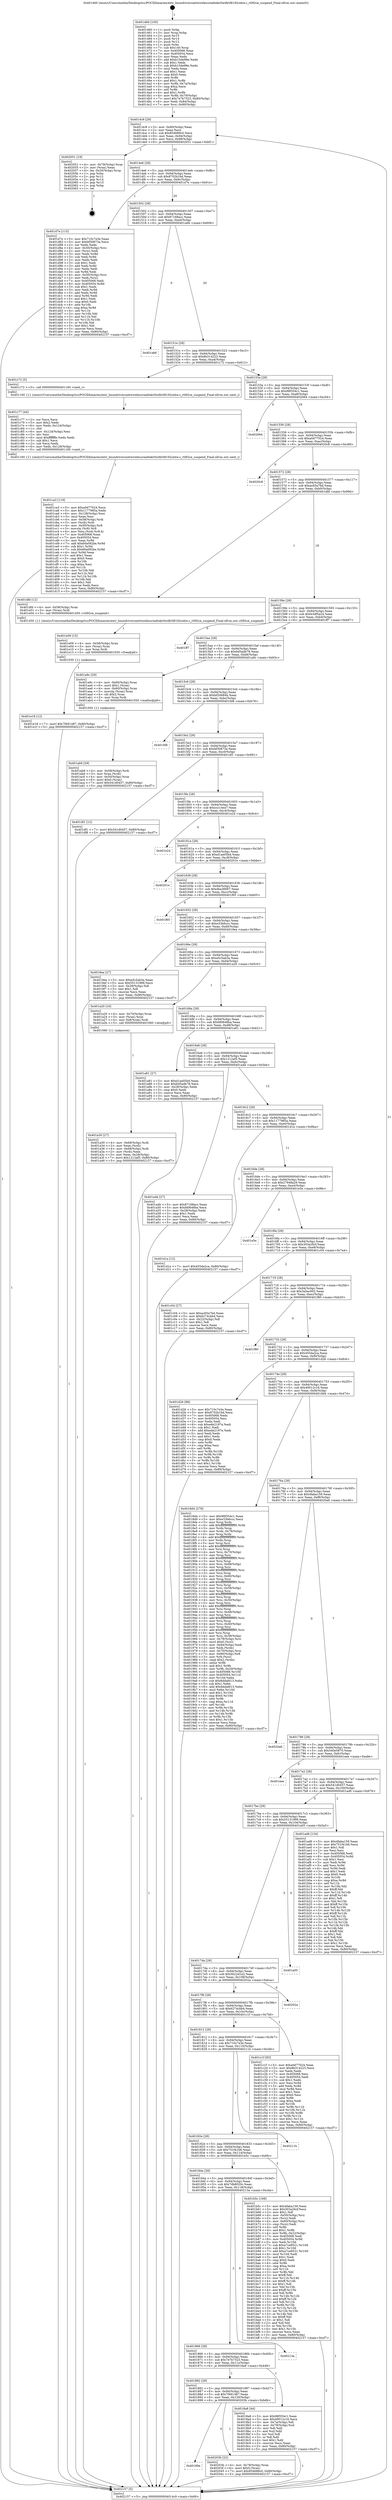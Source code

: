 digraph "0x401460" {
  label = "0x401460 (/mnt/c/Users/mathe/Desktop/tcc/POCII/binaries/extr_linuxdriversnetwirelessrealtekrtlwifirtl8192cehw.c_rtl92ce_suspend_Final-ollvm.out::main(0))"
  labelloc = "t"
  node[shape=record]

  Entry [label="",width=0.3,height=0.3,shape=circle,fillcolor=black,style=filled]
  "0x4014c9" [label="{
     0x4014c9 [29]\l
     | [instrs]\l
     &nbsp;&nbsp;0x4014c9 \<+3\>: mov -0x80(%rbp),%eax\l
     &nbsp;&nbsp;0x4014cc \<+2\>: mov %eax,%ecx\l
     &nbsp;&nbsp;0x4014ce \<+6\>: sub $0x854688c0,%ecx\l
     &nbsp;&nbsp;0x4014d4 \<+6\>: mov %eax,-0x94(%rbp)\l
     &nbsp;&nbsp;0x4014da \<+6\>: mov %ecx,-0x98(%rbp)\l
     &nbsp;&nbsp;0x4014e0 \<+6\>: je 0000000000402051 \<main+0xbf1\>\l
  }"]
  "0x402051" [label="{
     0x402051 [19]\l
     | [instrs]\l
     &nbsp;&nbsp;0x402051 \<+4\>: mov -0x78(%rbp),%rax\l
     &nbsp;&nbsp;0x402055 \<+2\>: mov (%rax),%eax\l
     &nbsp;&nbsp;0x402057 \<+4\>: lea -0x20(%rbp),%rsp\l
     &nbsp;&nbsp;0x40205b \<+1\>: pop %rbx\l
     &nbsp;&nbsp;0x40205c \<+2\>: pop %r12\l
     &nbsp;&nbsp;0x40205e \<+2\>: pop %r14\l
     &nbsp;&nbsp;0x402060 \<+2\>: pop %r15\l
     &nbsp;&nbsp;0x402062 \<+1\>: pop %rbp\l
     &nbsp;&nbsp;0x402063 \<+1\>: ret\l
  }"]
  "0x4014e6" [label="{
     0x4014e6 [28]\l
     | [instrs]\l
     &nbsp;&nbsp;0x4014e6 \<+5\>: jmp 00000000004014eb \<main+0x8b\>\l
     &nbsp;&nbsp;0x4014eb \<+6\>: mov -0x94(%rbp),%eax\l
     &nbsp;&nbsp;0x4014f1 \<+5\>: sub $0x8702b1bd,%eax\l
     &nbsp;&nbsp;0x4014f6 \<+6\>: mov %eax,-0x9c(%rbp)\l
     &nbsp;&nbsp;0x4014fc \<+6\>: je 0000000000401d7e \<main+0x91e\>\l
  }"]
  Exit [label="",width=0.3,height=0.3,shape=circle,fillcolor=black,style=filled,peripheries=2]
  "0x401d7e" [label="{
     0x401d7e [115]\l
     | [instrs]\l
     &nbsp;&nbsp;0x401d7e \<+5\>: mov $0x710c7e3e,%eax\l
     &nbsp;&nbsp;0x401d83 \<+5\>: mov $0xbf30873a,%ecx\l
     &nbsp;&nbsp;0x401d88 \<+2\>: xor %edx,%edx\l
     &nbsp;&nbsp;0x401d8a \<+4\>: mov -0x50(%rbp),%rsi\l
     &nbsp;&nbsp;0x401d8e \<+2\>: mov (%rsi),%edi\l
     &nbsp;&nbsp;0x401d90 \<+3\>: mov %edx,%r8d\l
     &nbsp;&nbsp;0x401d93 \<+3\>: sub %edi,%r8d\l
     &nbsp;&nbsp;0x401d96 \<+2\>: mov %edx,%edi\l
     &nbsp;&nbsp;0x401d98 \<+3\>: sub $0x1,%edi\l
     &nbsp;&nbsp;0x401d9b \<+3\>: add %edi,%r8d\l
     &nbsp;&nbsp;0x401d9e \<+2\>: mov %edx,%edi\l
     &nbsp;&nbsp;0x401da0 \<+3\>: sub %r8d,%edi\l
     &nbsp;&nbsp;0x401da3 \<+4\>: mov -0x50(%rbp),%rsi\l
     &nbsp;&nbsp;0x401da7 \<+2\>: mov %edi,(%rsi)\l
     &nbsp;&nbsp;0x401da9 \<+7\>: mov 0x405068,%edi\l
     &nbsp;&nbsp;0x401db0 \<+8\>: mov 0x405054,%r8d\l
     &nbsp;&nbsp;0x401db8 \<+3\>: sub $0x1,%edx\l
     &nbsp;&nbsp;0x401dbb \<+3\>: mov %edi,%r9d\l
     &nbsp;&nbsp;0x401dbe \<+3\>: add %edx,%r9d\l
     &nbsp;&nbsp;0x401dc1 \<+4\>: imul %r9d,%edi\l
     &nbsp;&nbsp;0x401dc5 \<+3\>: and $0x1,%edi\l
     &nbsp;&nbsp;0x401dc8 \<+3\>: cmp $0x0,%edi\l
     &nbsp;&nbsp;0x401dcb \<+4\>: sete %r10b\l
     &nbsp;&nbsp;0x401dcf \<+4\>: cmp $0xa,%r8d\l
     &nbsp;&nbsp;0x401dd3 \<+4\>: setl %r11b\l
     &nbsp;&nbsp;0x401dd7 \<+3\>: mov %r10b,%bl\l
     &nbsp;&nbsp;0x401dda \<+3\>: and %r11b,%bl\l
     &nbsp;&nbsp;0x401ddd \<+3\>: xor %r11b,%r10b\l
     &nbsp;&nbsp;0x401de0 \<+3\>: or %r10b,%bl\l
     &nbsp;&nbsp;0x401de3 \<+3\>: test $0x1,%bl\l
     &nbsp;&nbsp;0x401de6 \<+3\>: cmovne %ecx,%eax\l
     &nbsp;&nbsp;0x401de9 \<+3\>: mov %eax,-0x80(%rbp)\l
     &nbsp;&nbsp;0x401dec \<+5\>: jmp 0000000000402157 \<main+0xcf7\>\l
  }"]
  "0x401502" [label="{
     0x401502 [28]\l
     | [instrs]\l
     &nbsp;&nbsp;0x401502 \<+5\>: jmp 0000000000401507 \<main+0xa7\>\l
     &nbsp;&nbsp;0x401507 \<+6\>: mov -0x94(%rbp),%eax\l
     &nbsp;&nbsp;0x40150d \<+5\>: sub $0x87168acc,%eax\l
     &nbsp;&nbsp;0x401512 \<+6\>: mov %eax,-0xa0(%rbp)\l
     &nbsp;&nbsp;0x401518 \<+6\>: je 0000000000401a66 \<main+0x606\>\l
  }"]
  "0x40189e" [label="{
     0x40189e\l
  }", style=dashed]
  "0x401a66" [label="{
     0x401a66\l
  }", style=dashed]
  "0x40151e" [label="{
     0x40151e [28]\l
     | [instrs]\l
     &nbsp;&nbsp;0x40151e \<+5\>: jmp 0000000000401523 \<main+0xc3\>\l
     &nbsp;&nbsp;0x401523 \<+6\>: mov -0x94(%rbp),%eax\l
     &nbsp;&nbsp;0x401529 \<+5\>: sub $0x8b314223,%eax\l
     &nbsp;&nbsp;0x40152e \<+6\>: mov %eax,-0xa4(%rbp)\l
     &nbsp;&nbsp;0x401534 \<+6\>: je 0000000000401c72 \<main+0x812\>\l
  }"]
  "0x40203b" [label="{
     0x40203b [22]\l
     | [instrs]\l
     &nbsp;&nbsp;0x40203b \<+4\>: mov -0x78(%rbp),%rax\l
     &nbsp;&nbsp;0x40203f \<+6\>: movl $0x0,(%rax)\l
     &nbsp;&nbsp;0x402045 \<+7\>: movl $0x854688c0,-0x80(%rbp)\l
     &nbsp;&nbsp;0x40204c \<+5\>: jmp 0000000000402157 \<main+0xcf7\>\l
  }"]
  "0x401c72" [label="{
     0x401c72 [5]\l
     | [instrs]\l
     &nbsp;&nbsp;0x401c72 \<+5\>: call 0000000000401160 \<next_i\>\l
     | [calls]\l
     &nbsp;&nbsp;0x401160 \{1\} (/mnt/c/Users/mathe/Desktop/tcc/POCII/binaries/extr_linuxdriversnetwirelessrealtekrtlwifirtl8192cehw.c_rtl92ce_suspend_Final-ollvm.out::next_i)\l
  }"]
  "0x40153a" [label="{
     0x40153a [28]\l
     | [instrs]\l
     &nbsp;&nbsp;0x40153a \<+5\>: jmp 000000000040153f \<main+0xdf\>\l
     &nbsp;&nbsp;0x40153f \<+6\>: mov -0x94(%rbp),%eax\l
     &nbsp;&nbsp;0x401545 \<+5\>: sub $0x98f354c1,%eax\l
     &nbsp;&nbsp;0x40154a \<+6\>: mov %eax,-0xa8(%rbp)\l
     &nbsp;&nbsp;0x401550 \<+6\>: je 0000000000402064 \<main+0xc04\>\l
  }"]
  "0x401e18" [label="{
     0x401e18 [12]\l
     | [instrs]\l
     &nbsp;&nbsp;0x401e18 \<+7\>: movl $0x7f491487,-0x80(%rbp)\l
     &nbsp;&nbsp;0x401e1f \<+5\>: jmp 0000000000402157 \<main+0xcf7\>\l
  }"]
  "0x402064" [label="{
     0x402064\l
  }", style=dashed]
  "0x401556" [label="{
     0x401556 [28]\l
     | [instrs]\l
     &nbsp;&nbsp;0x401556 \<+5\>: jmp 000000000040155b \<main+0xfb\>\l
     &nbsp;&nbsp;0x40155b \<+6\>: mov -0x94(%rbp),%eax\l
     &nbsp;&nbsp;0x401561 \<+5\>: sub $0xa0d77024,%eax\l
     &nbsp;&nbsp;0x401566 \<+6\>: mov %eax,-0xac(%rbp)\l
     &nbsp;&nbsp;0x40156c \<+6\>: je 00000000004020c8 \<main+0xc68\>\l
  }"]
  "0x401e09" [label="{
     0x401e09 [15]\l
     | [instrs]\l
     &nbsp;&nbsp;0x401e09 \<+4\>: mov -0x58(%rbp),%rax\l
     &nbsp;&nbsp;0x401e0d \<+3\>: mov (%rax),%rax\l
     &nbsp;&nbsp;0x401e10 \<+3\>: mov %rax,%rdi\l
     &nbsp;&nbsp;0x401e13 \<+5\>: call 0000000000401030 \<free@plt\>\l
     | [calls]\l
     &nbsp;&nbsp;0x401030 \{1\} (unknown)\l
  }"]
  "0x4020c8" [label="{
     0x4020c8\l
  }", style=dashed]
  "0x401572" [label="{
     0x401572 [28]\l
     | [instrs]\l
     &nbsp;&nbsp;0x401572 \<+5\>: jmp 0000000000401577 \<main+0x117\>\l
     &nbsp;&nbsp;0x401577 \<+6\>: mov -0x94(%rbp),%eax\l
     &nbsp;&nbsp;0x40157d \<+5\>: sub $0xac65a7bd,%eax\l
     &nbsp;&nbsp;0x401582 \<+6\>: mov %eax,-0xb0(%rbp)\l
     &nbsp;&nbsp;0x401588 \<+6\>: je 0000000000401dfd \<main+0x99d\>\l
  }"]
  "0x401ca3" [label="{
     0x401ca3 [119]\l
     | [instrs]\l
     &nbsp;&nbsp;0x401ca3 \<+5\>: mov $0xa0d77024,%ecx\l
     &nbsp;&nbsp;0x401ca8 \<+5\>: mov $0x1177985a,%edx\l
     &nbsp;&nbsp;0x401cad \<+6\>: mov -0x128(%rbp),%esi\l
     &nbsp;&nbsp;0x401cb3 \<+3\>: imul %eax,%esi\l
     &nbsp;&nbsp;0x401cb6 \<+4\>: mov -0x58(%rbp),%rdi\l
     &nbsp;&nbsp;0x401cba \<+3\>: mov (%rdi),%rdi\l
     &nbsp;&nbsp;0x401cbd \<+4\>: mov -0x50(%rbp),%r8\l
     &nbsp;&nbsp;0x401cc1 \<+3\>: movslq (%r8),%r8\l
     &nbsp;&nbsp;0x401cc4 \<+4\>: mov %esi,(%rdi,%r8,4)\l
     &nbsp;&nbsp;0x401cc8 \<+7\>: mov 0x405068,%eax\l
     &nbsp;&nbsp;0x401ccf \<+7\>: mov 0x405054,%esi\l
     &nbsp;&nbsp;0x401cd6 \<+3\>: mov %eax,%r9d\l
     &nbsp;&nbsp;0x401cd9 \<+7\>: add $0x60a092be,%r9d\l
     &nbsp;&nbsp;0x401ce0 \<+4\>: sub $0x1,%r9d\l
     &nbsp;&nbsp;0x401ce4 \<+7\>: sub $0x60a092be,%r9d\l
     &nbsp;&nbsp;0x401ceb \<+4\>: imul %r9d,%eax\l
     &nbsp;&nbsp;0x401cef \<+3\>: and $0x1,%eax\l
     &nbsp;&nbsp;0x401cf2 \<+3\>: cmp $0x0,%eax\l
     &nbsp;&nbsp;0x401cf5 \<+4\>: sete %r10b\l
     &nbsp;&nbsp;0x401cf9 \<+3\>: cmp $0xa,%esi\l
     &nbsp;&nbsp;0x401cfc \<+4\>: setl %r11b\l
     &nbsp;&nbsp;0x401d00 \<+3\>: mov %r10b,%bl\l
     &nbsp;&nbsp;0x401d03 \<+3\>: and %r11b,%bl\l
     &nbsp;&nbsp;0x401d06 \<+3\>: xor %r11b,%r10b\l
     &nbsp;&nbsp;0x401d09 \<+3\>: or %r10b,%bl\l
     &nbsp;&nbsp;0x401d0c \<+3\>: test $0x1,%bl\l
     &nbsp;&nbsp;0x401d0f \<+3\>: cmovne %edx,%ecx\l
     &nbsp;&nbsp;0x401d12 \<+3\>: mov %ecx,-0x80(%rbp)\l
     &nbsp;&nbsp;0x401d15 \<+5\>: jmp 0000000000402157 \<main+0xcf7\>\l
  }"]
  "0x401dfd" [label="{
     0x401dfd [12]\l
     | [instrs]\l
     &nbsp;&nbsp;0x401dfd \<+4\>: mov -0x58(%rbp),%rax\l
     &nbsp;&nbsp;0x401e01 \<+3\>: mov (%rax),%rdi\l
     &nbsp;&nbsp;0x401e04 \<+5\>: call 0000000000401450 \<rtl92ce_suspend\>\l
     | [calls]\l
     &nbsp;&nbsp;0x401450 \{1\} (/mnt/c/Users/mathe/Desktop/tcc/POCII/binaries/extr_linuxdriversnetwirelessrealtekrtlwifirtl8192cehw.c_rtl92ce_suspend_Final-ollvm.out::rtl92ce_suspend)\l
  }"]
  "0x40158e" [label="{
     0x40158e [28]\l
     | [instrs]\l
     &nbsp;&nbsp;0x40158e \<+5\>: jmp 0000000000401593 \<main+0x133\>\l
     &nbsp;&nbsp;0x401593 \<+6\>: mov -0x94(%rbp),%eax\l
     &nbsp;&nbsp;0x401599 \<+5\>: sub $0xb3df5a24,%eax\l
     &nbsp;&nbsp;0x40159e \<+6\>: mov %eax,-0xb4(%rbp)\l
     &nbsp;&nbsp;0x4015a4 \<+6\>: je 0000000000401ff7 \<main+0xb97\>\l
  }"]
  "0x401c77" [label="{
     0x401c77 [44]\l
     | [instrs]\l
     &nbsp;&nbsp;0x401c77 \<+2\>: xor %ecx,%ecx\l
     &nbsp;&nbsp;0x401c79 \<+5\>: mov $0x2,%edx\l
     &nbsp;&nbsp;0x401c7e \<+6\>: mov %edx,-0x124(%rbp)\l
     &nbsp;&nbsp;0x401c84 \<+1\>: cltd\l
     &nbsp;&nbsp;0x401c85 \<+6\>: mov -0x124(%rbp),%esi\l
     &nbsp;&nbsp;0x401c8b \<+2\>: idiv %esi\l
     &nbsp;&nbsp;0x401c8d \<+6\>: imul $0xfffffffe,%edx,%edx\l
     &nbsp;&nbsp;0x401c93 \<+3\>: sub $0x1,%ecx\l
     &nbsp;&nbsp;0x401c96 \<+2\>: sub %ecx,%edx\l
     &nbsp;&nbsp;0x401c98 \<+6\>: mov %edx,-0x128(%rbp)\l
     &nbsp;&nbsp;0x401c9e \<+5\>: call 0000000000401160 \<next_i\>\l
     | [calls]\l
     &nbsp;&nbsp;0x401160 \{1\} (/mnt/c/Users/mathe/Desktop/tcc/POCII/binaries/extr_linuxdriversnetwirelessrealtekrtlwifirtl8192cehw.c_rtl92ce_suspend_Final-ollvm.out::next_i)\l
  }"]
  "0x401ff7" [label="{
     0x401ff7\l
  }", style=dashed]
  "0x4015aa" [label="{
     0x4015aa [28]\l
     | [instrs]\l
     &nbsp;&nbsp;0x4015aa \<+5\>: jmp 00000000004015af \<main+0x14f\>\l
     &nbsp;&nbsp;0x4015af \<+6\>: mov -0x94(%rbp),%eax\l
     &nbsp;&nbsp;0x4015b5 \<+5\>: sub $0xbd5adb78,%eax\l
     &nbsp;&nbsp;0x4015ba \<+6\>: mov %eax,-0xb8(%rbp)\l
     &nbsp;&nbsp;0x4015c0 \<+6\>: je 0000000000401a9c \<main+0x63c\>\l
  }"]
  "0x401ab9" [label="{
     0x401ab9 [29]\l
     | [instrs]\l
     &nbsp;&nbsp;0x401ab9 \<+4\>: mov -0x58(%rbp),%rdi\l
     &nbsp;&nbsp;0x401abd \<+3\>: mov %rax,(%rdi)\l
     &nbsp;&nbsp;0x401ac0 \<+4\>: mov -0x50(%rbp),%rax\l
     &nbsp;&nbsp;0x401ac4 \<+6\>: movl $0x0,(%rax)\l
     &nbsp;&nbsp;0x401aca \<+7\>: movl $0x541d0457,-0x80(%rbp)\l
     &nbsp;&nbsp;0x401ad1 \<+5\>: jmp 0000000000402157 \<main+0xcf7\>\l
  }"]
  "0x401a9c" [label="{
     0x401a9c [29]\l
     | [instrs]\l
     &nbsp;&nbsp;0x401a9c \<+4\>: mov -0x60(%rbp),%rax\l
     &nbsp;&nbsp;0x401aa0 \<+6\>: movl $0x1,(%rax)\l
     &nbsp;&nbsp;0x401aa6 \<+4\>: mov -0x60(%rbp),%rax\l
     &nbsp;&nbsp;0x401aaa \<+3\>: movslq (%rax),%rax\l
     &nbsp;&nbsp;0x401aad \<+4\>: shl $0x2,%rax\l
     &nbsp;&nbsp;0x401ab1 \<+3\>: mov %rax,%rdi\l
     &nbsp;&nbsp;0x401ab4 \<+5\>: call 0000000000401050 \<malloc@plt\>\l
     | [calls]\l
     &nbsp;&nbsp;0x401050 \{1\} (unknown)\l
  }"]
  "0x4015c6" [label="{
     0x4015c6 [28]\l
     | [instrs]\l
     &nbsp;&nbsp;0x4015c6 \<+5\>: jmp 00000000004015cb \<main+0x16b\>\l
     &nbsp;&nbsp;0x4015cb \<+6\>: mov -0x94(%rbp),%eax\l
     &nbsp;&nbsp;0x4015d1 \<+5\>: sub $0xbf20684b,%eax\l
     &nbsp;&nbsp;0x4015d6 \<+6\>: mov %eax,-0xbc(%rbp)\l
     &nbsp;&nbsp;0x4015dc \<+6\>: je 0000000000401fd8 \<main+0xb78\>\l
  }"]
  "0x401a30" [label="{
     0x401a30 [27]\l
     | [instrs]\l
     &nbsp;&nbsp;0x401a30 \<+4\>: mov -0x68(%rbp),%rdi\l
     &nbsp;&nbsp;0x401a34 \<+2\>: mov %eax,(%rdi)\l
     &nbsp;&nbsp;0x401a36 \<+4\>: mov -0x68(%rbp),%rdi\l
     &nbsp;&nbsp;0x401a3a \<+2\>: mov (%rdi),%eax\l
     &nbsp;&nbsp;0x401a3c \<+3\>: mov %eax,-0x28(%rbp)\l
     &nbsp;&nbsp;0x401a3f \<+7\>: movl $0x1212af5,-0x80(%rbp)\l
     &nbsp;&nbsp;0x401a46 \<+5\>: jmp 0000000000402157 \<main+0xcf7\>\l
  }"]
  "0x401fd8" [label="{
     0x401fd8\l
  }", style=dashed]
  "0x4015e2" [label="{
     0x4015e2 [28]\l
     | [instrs]\l
     &nbsp;&nbsp;0x4015e2 \<+5\>: jmp 00000000004015e7 \<main+0x187\>\l
     &nbsp;&nbsp;0x4015e7 \<+6\>: mov -0x94(%rbp),%eax\l
     &nbsp;&nbsp;0x4015ed \<+5\>: sub $0xbf30873a,%eax\l
     &nbsp;&nbsp;0x4015f2 \<+6\>: mov %eax,-0xc0(%rbp)\l
     &nbsp;&nbsp;0x4015f8 \<+6\>: je 0000000000401df1 \<main+0x991\>\l
  }"]
  "0x401460" [label="{
     0x401460 [105]\l
     | [instrs]\l
     &nbsp;&nbsp;0x401460 \<+1\>: push %rbp\l
     &nbsp;&nbsp;0x401461 \<+3\>: mov %rsp,%rbp\l
     &nbsp;&nbsp;0x401464 \<+2\>: push %r15\l
     &nbsp;&nbsp;0x401466 \<+2\>: push %r14\l
     &nbsp;&nbsp;0x401468 \<+2\>: push %r12\l
     &nbsp;&nbsp;0x40146a \<+1\>: push %rbx\l
     &nbsp;&nbsp;0x40146b \<+7\>: sub $0x140,%rsp\l
     &nbsp;&nbsp;0x401472 \<+7\>: mov 0x405068,%eax\l
     &nbsp;&nbsp;0x401479 \<+7\>: mov 0x405054,%ecx\l
     &nbsp;&nbsp;0x401480 \<+2\>: mov %eax,%edx\l
     &nbsp;&nbsp;0x401482 \<+6\>: add $0xb15de98e,%edx\l
     &nbsp;&nbsp;0x401488 \<+3\>: sub $0x1,%edx\l
     &nbsp;&nbsp;0x40148b \<+6\>: sub $0xb15de98e,%edx\l
     &nbsp;&nbsp;0x401491 \<+3\>: imul %edx,%eax\l
     &nbsp;&nbsp;0x401494 \<+3\>: and $0x1,%eax\l
     &nbsp;&nbsp;0x401497 \<+3\>: cmp $0x0,%eax\l
     &nbsp;&nbsp;0x40149a \<+4\>: sete %r8b\l
     &nbsp;&nbsp;0x40149e \<+4\>: and $0x1,%r8b\l
     &nbsp;&nbsp;0x4014a2 \<+4\>: mov %r8b,-0x7a(%rbp)\l
     &nbsp;&nbsp;0x4014a6 \<+3\>: cmp $0xa,%ecx\l
     &nbsp;&nbsp;0x4014a9 \<+4\>: setl %r8b\l
     &nbsp;&nbsp;0x4014ad \<+4\>: and $0x1,%r8b\l
     &nbsp;&nbsp;0x4014b1 \<+4\>: mov %r8b,-0x79(%rbp)\l
     &nbsp;&nbsp;0x4014b5 \<+7\>: movl $0x7e7b7323,-0x80(%rbp)\l
     &nbsp;&nbsp;0x4014bc \<+6\>: mov %edi,-0x84(%rbp)\l
     &nbsp;&nbsp;0x4014c2 \<+7\>: mov %rsi,-0x90(%rbp)\l
  }"]
  "0x401df1" [label="{
     0x401df1 [12]\l
     | [instrs]\l
     &nbsp;&nbsp;0x401df1 \<+7\>: movl $0x541d0457,-0x80(%rbp)\l
     &nbsp;&nbsp;0x401df8 \<+5\>: jmp 0000000000402157 \<main+0xcf7\>\l
  }"]
  "0x4015fe" [label="{
     0x4015fe [28]\l
     | [instrs]\l
     &nbsp;&nbsp;0x4015fe \<+5\>: jmp 0000000000401603 \<main+0x1a3\>\l
     &nbsp;&nbsp;0x401603 \<+6\>: mov -0x94(%rbp),%eax\l
     &nbsp;&nbsp;0x401609 \<+5\>: sub $0xccc14ea7,%eax\l
     &nbsp;&nbsp;0x40160e \<+6\>: mov %eax,-0xc4(%rbp)\l
     &nbsp;&nbsp;0x401614 \<+6\>: je 0000000000401e24 \<main+0x9c4\>\l
  }"]
  "0x402157" [label="{
     0x402157 [5]\l
     | [instrs]\l
     &nbsp;&nbsp;0x402157 \<+5\>: jmp 00000000004014c9 \<main+0x69\>\l
  }"]
  "0x401e24" [label="{
     0x401e24\l
  }", style=dashed]
  "0x40161a" [label="{
     0x40161a [28]\l
     | [instrs]\l
     &nbsp;&nbsp;0x40161a \<+5\>: jmp 000000000040161f \<main+0x1bf\>\l
     &nbsp;&nbsp;0x40161f \<+6\>: mov -0x94(%rbp),%eax\l
     &nbsp;&nbsp;0x401625 \<+5\>: sub $0xd1ae05bd,%eax\l
     &nbsp;&nbsp;0x40162a \<+6\>: mov %eax,-0xc8(%rbp)\l
     &nbsp;&nbsp;0x401630 \<+6\>: je 000000000040201e \<main+0xbbe\>\l
  }"]
  "0x401882" [label="{
     0x401882 [28]\l
     | [instrs]\l
     &nbsp;&nbsp;0x401882 \<+5\>: jmp 0000000000401887 \<main+0x427\>\l
     &nbsp;&nbsp;0x401887 \<+6\>: mov -0x94(%rbp),%eax\l
     &nbsp;&nbsp;0x40188d \<+5\>: sub $0x7f491487,%eax\l
     &nbsp;&nbsp;0x401892 \<+6\>: mov %eax,-0x120(%rbp)\l
     &nbsp;&nbsp;0x401898 \<+6\>: je 000000000040203b \<main+0xbdb\>\l
  }"]
  "0x40201e" [label="{
     0x40201e\l
  }", style=dashed]
  "0x401636" [label="{
     0x401636 [28]\l
     | [instrs]\l
     &nbsp;&nbsp;0x401636 \<+5\>: jmp 000000000040163b \<main+0x1db\>\l
     &nbsp;&nbsp;0x40163b \<+6\>: mov -0x94(%rbp),%eax\l
     &nbsp;&nbsp;0x401641 \<+5\>: sub $0xdba36667,%eax\l
     &nbsp;&nbsp;0x401646 \<+6\>: mov %eax,-0xcc(%rbp)\l
     &nbsp;&nbsp;0x40164c \<+6\>: je 0000000000401f65 \<main+0xb05\>\l
  }"]
  "0x4018a8" [label="{
     0x4018a8 [44]\l
     | [instrs]\l
     &nbsp;&nbsp;0x4018a8 \<+5\>: mov $0x98f354c1,%eax\l
     &nbsp;&nbsp;0x4018ad \<+5\>: mov $0x49012c16,%ecx\l
     &nbsp;&nbsp;0x4018b2 \<+3\>: mov -0x7a(%rbp),%dl\l
     &nbsp;&nbsp;0x4018b5 \<+4\>: mov -0x79(%rbp),%sil\l
     &nbsp;&nbsp;0x4018b9 \<+3\>: mov %dl,%dil\l
     &nbsp;&nbsp;0x4018bc \<+3\>: and %sil,%dil\l
     &nbsp;&nbsp;0x4018bf \<+3\>: xor %sil,%dl\l
     &nbsp;&nbsp;0x4018c2 \<+3\>: or %dl,%dil\l
     &nbsp;&nbsp;0x4018c5 \<+4\>: test $0x1,%dil\l
     &nbsp;&nbsp;0x4018c9 \<+3\>: cmovne %ecx,%eax\l
     &nbsp;&nbsp;0x4018cc \<+3\>: mov %eax,-0x80(%rbp)\l
     &nbsp;&nbsp;0x4018cf \<+5\>: jmp 0000000000402157 \<main+0xcf7\>\l
  }"]
  "0x401f65" [label="{
     0x401f65\l
  }", style=dashed]
  "0x401652" [label="{
     0x401652 [28]\l
     | [instrs]\l
     &nbsp;&nbsp;0x401652 \<+5\>: jmp 0000000000401657 \<main+0x1f7\>\l
     &nbsp;&nbsp;0x401657 \<+6\>: mov -0x94(%rbp),%eax\l
     &nbsp;&nbsp;0x40165d \<+5\>: sub $0xe33b6ccc,%eax\l
     &nbsp;&nbsp;0x401662 \<+6\>: mov %eax,-0xd0(%rbp)\l
     &nbsp;&nbsp;0x401668 \<+6\>: je 00000000004019ea \<main+0x58a\>\l
  }"]
  "0x401866" [label="{
     0x401866 [28]\l
     | [instrs]\l
     &nbsp;&nbsp;0x401866 \<+5\>: jmp 000000000040186b \<main+0x40b\>\l
     &nbsp;&nbsp;0x40186b \<+6\>: mov -0x94(%rbp),%eax\l
     &nbsp;&nbsp;0x401871 \<+5\>: sub $0x7e7b7323,%eax\l
     &nbsp;&nbsp;0x401876 \<+6\>: mov %eax,-0x11c(%rbp)\l
     &nbsp;&nbsp;0x40187c \<+6\>: je 00000000004018a8 \<main+0x448\>\l
  }"]
  "0x4019ea" [label="{
     0x4019ea [27]\l
     | [instrs]\l
     &nbsp;&nbsp;0x4019ea \<+5\>: mov $0xe5c5ab3a,%eax\l
     &nbsp;&nbsp;0x4019ef \<+5\>: mov $0x55131999,%ecx\l
     &nbsp;&nbsp;0x4019f4 \<+3\>: mov -0x29(%rbp),%dl\l
     &nbsp;&nbsp;0x4019f7 \<+3\>: test $0x1,%dl\l
     &nbsp;&nbsp;0x4019fa \<+3\>: cmovne %ecx,%eax\l
     &nbsp;&nbsp;0x4019fd \<+3\>: mov %eax,-0x80(%rbp)\l
     &nbsp;&nbsp;0x401a00 \<+5\>: jmp 0000000000402157 \<main+0xcf7\>\l
  }"]
  "0x40166e" [label="{
     0x40166e [28]\l
     | [instrs]\l
     &nbsp;&nbsp;0x40166e \<+5\>: jmp 0000000000401673 \<main+0x213\>\l
     &nbsp;&nbsp;0x401673 \<+6\>: mov -0x94(%rbp),%eax\l
     &nbsp;&nbsp;0x401679 \<+5\>: sub $0xe5c5ab3a,%eax\l
     &nbsp;&nbsp;0x40167e \<+6\>: mov %eax,-0xd4(%rbp)\l
     &nbsp;&nbsp;0x401684 \<+6\>: je 0000000000401a20 \<main+0x5c0\>\l
  }"]
  "0x40213a" [label="{
     0x40213a\l
  }", style=dashed]
  "0x401a20" [label="{
     0x401a20 [16]\l
     | [instrs]\l
     &nbsp;&nbsp;0x401a20 \<+4\>: mov -0x70(%rbp),%rax\l
     &nbsp;&nbsp;0x401a24 \<+3\>: mov (%rax),%rax\l
     &nbsp;&nbsp;0x401a27 \<+4\>: mov 0x8(%rax),%rdi\l
     &nbsp;&nbsp;0x401a2b \<+5\>: call 0000000000401060 \<atoi@plt\>\l
     | [calls]\l
     &nbsp;&nbsp;0x401060 \{1\} (unknown)\l
  }"]
  "0x40168a" [label="{
     0x40168a [28]\l
     | [instrs]\l
     &nbsp;&nbsp;0x40168a \<+5\>: jmp 000000000040168f \<main+0x22f\>\l
     &nbsp;&nbsp;0x40168f \<+6\>: mov -0x94(%rbp),%eax\l
     &nbsp;&nbsp;0x401695 \<+5\>: sub $0xfd0648ba,%eax\l
     &nbsp;&nbsp;0x40169a \<+6\>: mov %eax,-0xd8(%rbp)\l
     &nbsp;&nbsp;0x4016a0 \<+6\>: je 0000000000401a81 \<main+0x621\>\l
  }"]
  "0x40184a" [label="{
     0x40184a [28]\l
     | [instrs]\l
     &nbsp;&nbsp;0x40184a \<+5\>: jmp 000000000040184f \<main+0x3ef\>\l
     &nbsp;&nbsp;0x40184f \<+6\>: mov -0x94(%rbp),%eax\l
     &nbsp;&nbsp;0x401855 \<+5\>: sub $0x7db8020c,%eax\l
     &nbsp;&nbsp;0x40185a \<+6\>: mov %eax,-0x118(%rbp)\l
     &nbsp;&nbsp;0x401860 \<+6\>: je 000000000040213a \<main+0xcda\>\l
  }"]
  "0x401a81" [label="{
     0x401a81 [27]\l
     | [instrs]\l
     &nbsp;&nbsp;0x401a81 \<+5\>: mov $0xd1ae05bd,%eax\l
     &nbsp;&nbsp;0x401a86 \<+5\>: mov $0xbd5adb78,%ecx\l
     &nbsp;&nbsp;0x401a8b \<+3\>: mov -0x28(%rbp),%edx\l
     &nbsp;&nbsp;0x401a8e \<+3\>: cmp $0x0,%edx\l
     &nbsp;&nbsp;0x401a91 \<+3\>: cmove %ecx,%eax\l
     &nbsp;&nbsp;0x401a94 \<+3\>: mov %eax,-0x80(%rbp)\l
     &nbsp;&nbsp;0x401a97 \<+5\>: jmp 0000000000402157 \<main+0xcf7\>\l
  }"]
  "0x4016a6" [label="{
     0x4016a6 [28]\l
     | [instrs]\l
     &nbsp;&nbsp;0x4016a6 \<+5\>: jmp 00000000004016ab \<main+0x24b\>\l
     &nbsp;&nbsp;0x4016ab \<+6\>: mov -0x94(%rbp),%eax\l
     &nbsp;&nbsp;0x4016b1 \<+5\>: sub $0x1212af5,%eax\l
     &nbsp;&nbsp;0x4016b6 \<+6\>: mov %eax,-0xdc(%rbp)\l
     &nbsp;&nbsp;0x4016bc \<+6\>: je 0000000000401a4b \<main+0x5eb\>\l
  }"]
  "0x401b5c" [label="{
     0x401b5c [168]\l
     | [instrs]\l
     &nbsp;&nbsp;0x401b5c \<+5\>: mov $0x4faba159,%eax\l
     &nbsp;&nbsp;0x401b61 \<+5\>: mov $0x303a26cf,%ecx\l
     &nbsp;&nbsp;0x401b66 \<+2\>: mov $0x1,%dl\l
     &nbsp;&nbsp;0x401b68 \<+4\>: mov -0x50(%rbp),%rsi\l
     &nbsp;&nbsp;0x401b6c \<+2\>: mov (%rsi),%edi\l
     &nbsp;&nbsp;0x401b6e \<+4\>: mov -0x60(%rbp),%rsi\l
     &nbsp;&nbsp;0x401b72 \<+2\>: cmp (%rsi),%edi\l
     &nbsp;&nbsp;0x401b74 \<+4\>: setl %r8b\l
     &nbsp;&nbsp;0x401b78 \<+4\>: and $0x1,%r8b\l
     &nbsp;&nbsp;0x401b7c \<+4\>: mov %r8b,-0x22(%rbp)\l
     &nbsp;&nbsp;0x401b80 \<+7\>: mov 0x405068,%edi\l
     &nbsp;&nbsp;0x401b87 \<+8\>: mov 0x405054,%r9d\l
     &nbsp;&nbsp;0x401b8f \<+3\>: mov %edi,%r10d\l
     &nbsp;&nbsp;0x401b92 \<+7\>: sub $0xa7ce8521,%r10d\l
     &nbsp;&nbsp;0x401b99 \<+4\>: sub $0x1,%r10d\l
     &nbsp;&nbsp;0x401b9d \<+7\>: add $0xa7ce8521,%r10d\l
     &nbsp;&nbsp;0x401ba4 \<+4\>: imul %r10d,%edi\l
     &nbsp;&nbsp;0x401ba8 \<+3\>: and $0x1,%edi\l
     &nbsp;&nbsp;0x401bab \<+3\>: cmp $0x0,%edi\l
     &nbsp;&nbsp;0x401bae \<+4\>: sete %r8b\l
     &nbsp;&nbsp;0x401bb2 \<+4\>: cmp $0xa,%r9d\l
     &nbsp;&nbsp;0x401bb6 \<+4\>: setl %r11b\l
     &nbsp;&nbsp;0x401bba \<+3\>: mov %r8b,%bl\l
     &nbsp;&nbsp;0x401bbd \<+3\>: xor $0xff,%bl\l
     &nbsp;&nbsp;0x401bc0 \<+3\>: mov %r11b,%r14b\l
     &nbsp;&nbsp;0x401bc3 \<+4\>: xor $0xff,%r14b\l
     &nbsp;&nbsp;0x401bc7 \<+3\>: xor $0x1,%dl\l
     &nbsp;&nbsp;0x401bca \<+3\>: mov %bl,%r15b\l
     &nbsp;&nbsp;0x401bcd \<+4\>: and $0xff,%r15b\l
     &nbsp;&nbsp;0x401bd1 \<+3\>: and %dl,%r8b\l
     &nbsp;&nbsp;0x401bd4 \<+3\>: mov %r14b,%r12b\l
     &nbsp;&nbsp;0x401bd7 \<+4\>: and $0xff,%r12b\l
     &nbsp;&nbsp;0x401bdb \<+3\>: and %dl,%r11b\l
     &nbsp;&nbsp;0x401bde \<+3\>: or %r8b,%r15b\l
     &nbsp;&nbsp;0x401be1 \<+3\>: or %r11b,%r12b\l
     &nbsp;&nbsp;0x401be4 \<+3\>: xor %r12b,%r15b\l
     &nbsp;&nbsp;0x401be7 \<+3\>: or %r14b,%bl\l
     &nbsp;&nbsp;0x401bea \<+3\>: xor $0xff,%bl\l
     &nbsp;&nbsp;0x401bed \<+3\>: or $0x1,%dl\l
     &nbsp;&nbsp;0x401bf0 \<+2\>: and %dl,%bl\l
     &nbsp;&nbsp;0x401bf2 \<+3\>: or %bl,%r15b\l
     &nbsp;&nbsp;0x401bf5 \<+4\>: test $0x1,%r15b\l
     &nbsp;&nbsp;0x401bf9 \<+3\>: cmovne %ecx,%eax\l
     &nbsp;&nbsp;0x401bfc \<+3\>: mov %eax,-0x80(%rbp)\l
     &nbsp;&nbsp;0x401bff \<+5\>: jmp 0000000000402157 \<main+0xcf7\>\l
  }"]
  "0x401a4b" [label="{
     0x401a4b [27]\l
     | [instrs]\l
     &nbsp;&nbsp;0x401a4b \<+5\>: mov $0x87168acc,%eax\l
     &nbsp;&nbsp;0x401a50 \<+5\>: mov $0xfd0648ba,%ecx\l
     &nbsp;&nbsp;0x401a55 \<+3\>: mov -0x28(%rbp),%edx\l
     &nbsp;&nbsp;0x401a58 \<+3\>: cmp $0x1,%edx\l
     &nbsp;&nbsp;0x401a5b \<+3\>: cmovl %ecx,%eax\l
     &nbsp;&nbsp;0x401a5e \<+3\>: mov %eax,-0x80(%rbp)\l
     &nbsp;&nbsp;0x401a61 \<+5\>: jmp 0000000000402157 \<main+0xcf7\>\l
  }"]
  "0x4016c2" [label="{
     0x4016c2 [28]\l
     | [instrs]\l
     &nbsp;&nbsp;0x4016c2 \<+5\>: jmp 00000000004016c7 \<main+0x267\>\l
     &nbsp;&nbsp;0x4016c7 \<+6\>: mov -0x94(%rbp),%eax\l
     &nbsp;&nbsp;0x4016cd \<+5\>: sub $0x1177985a,%eax\l
     &nbsp;&nbsp;0x4016d2 \<+6\>: mov %eax,-0xe0(%rbp)\l
     &nbsp;&nbsp;0x4016d8 \<+6\>: je 0000000000401d1a \<main+0x8ba\>\l
  }"]
  "0x40182e" [label="{
     0x40182e [28]\l
     | [instrs]\l
     &nbsp;&nbsp;0x40182e \<+5\>: jmp 0000000000401833 \<main+0x3d3\>\l
     &nbsp;&nbsp;0x401833 \<+6\>: mov -0x94(%rbp),%eax\l
     &nbsp;&nbsp;0x401839 \<+5\>: sub $0x751f41b6,%eax\l
     &nbsp;&nbsp;0x40183e \<+6\>: mov %eax,-0x114(%rbp)\l
     &nbsp;&nbsp;0x401844 \<+6\>: je 0000000000401b5c \<main+0x6fc\>\l
  }"]
  "0x401d1a" [label="{
     0x401d1a [12]\l
     | [instrs]\l
     &nbsp;&nbsp;0x401d1a \<+7\>: movl $0x455da2ca,-0x80(%rbp)\l
     &nbsp;&nbsp;0x401d21 \<+5\>: jmp 0000000000402157 \<main+0xcf7\>\l
  }"]
  "0x4016de" [label="{
     0x4016de [28]\l
     | [instrs]\l
     &nbsp;&nbsp;0x4016de \<+5\>: jmp 00000000004016e3 \<main+0x283\>\l
     &nbsp;&nbsp;0x4016e3 \<+6\>: mov -0x94(%rbp),%eax\l
     &nbsp;&nbsp;0x4016e9 \<+5\>: sub $0x27948a29,%eax\l
     &nbsp;&nbsp;0x4016ee \<+6\>: mov %eax,-0xe4(%rbp)\l
     &nbsp;&nbsp;0x4016f4 \<+6\>: je 0000000000401e5e \<main+0x9fe\>\l
  }"]
  "0x40211b" [label="{
     0x40211b\l
  }", style=dashed]
  "0x401e5e" [label="{
     0x401e5e\l
  }", style=dashed]
  "0x4016fa" [label="{
     0x4016fa [28]\l
     | [instrs]\l
     &nbsp;&nbsp;0x4016fa \<+5\>: jmp 00000000004016ff \<main+0x29f\>\l
     &nbsp;&nbsp;0x4016ff \<+6\>: mov -0x94(%rbp),%eax\l
     &nbsp;&nbsp;0x401705 \<+5\>: sub $0x303a26cf,%eax\l
     &nbsp;&nbsp;0x40170a \<+6\>: mov %eax,-0xe8(%rbp)\l
     &nbsp;&nbsp;0x401710 \<+6\>: je 0000000000401c04 \<main+0x7a4\>\l
  }"]
  "0x401812" [label="{
     0x401812 [28]\l
     | [instrs]\l
     &nbsp;&nbsp;0x401812 \<+5\>: jmp 0000000000401817 \<main+0x3b7\>\l
     &nbsp;&nbsp;0x401817 \<+6\>: mov -0x94(%rbp),%eax\l
     &nbsp;&nbsp;0x40181d \<+5\>: sub $0x710c7e3e,%eax\l
     &nbsp;&nbsp;0x401822 \<+6\>: mov %eax,-0x110(%rbp)\l
     &nbsp;&nbsp;0x401828 \<+6\>: je 000000000040211b \<main+0xcbb\>\l
  }"]
  "0x401c04" [label="{
     0x401c04 [27]\l
     | [instrs]\l
     &nbsp;&nbsp;0x401c04 \<+5\>: mov $0xac65a7bd,%eax\l
     &nbsp;&nbsp;0x401c09 \<+5\>: mov $0x6274cbb4,%ecx\l
     &nbsp;&nbsp;0x401c0e \<+3\>: mov -0x22(%rbp),%dl\l
     &nbsp;&nbsp;0x401c11 \<+3\>: test $0x1,%dl\l
     &nbsp;&nbsp;0x401c14 \<+3\>: cmovne %ecx,%eax\l
     &nbsp;&nbsp;0x401c17 \<+3\>: mov %eax,-0x80(%rbp)\l
     &nbsp;&nbsp;0x401c1a \<+5\>: jmp 0000000000402157 \<main+0xcf7\>\l
  }"]
  "0x401716" [label="{
     0x401716 [28]\l
     | [instrs]\l
     &nbsp;&nbsp;0x401716 \<+5\>: jmp 000000000040171b \<main+0x2bb\>\l
     &nbsp;&nbsp;0x40171b \<+6\>: mov -0x94(%rbp),%eax\l
     &nbsp;&nbsp;0x401721 \<+5\>: sub $0x3a5ac002,%eax\l
     &nbsp;&nbsp;0x401726 \<+6\>: mov %eax,-0xec(%rbp)\l
     &nbsp;&nbsp;0x40172c \<+6\>: je 0000000000401f80 \<main+0xb20\>\l
  }"]
  "0x401c1f" [label="{
     0x401c1f [83]\l
     | [instrs]\l
     &nbsp;&nbsp;0x401c1f \<+5\>: mov $0xa0d77024,%eax\l
     &nbsp;&nbsp;0x401c24 \<+5\>: mov $0x8b314223,%ecx\l
     &nbsp;&nbsp;0x401c29 \<+2\>: xor %edx,%edx\l
     &nbsp;&nbsp;0x401c2b \<+7\>: mov 0x405068,%esi\l
     &nbsp;&nbsp;0x401c32 \<+7\>: mov 0x405054,%edi\l
     &nbsp;&nbsp;0x401c39 \<+3\>: sub $0x1,%edx\l
     &nbsp;&nbsp;0x401c3c \<+3\>: mov %esi,%r8d\l
     &nbsp;&nbsp;0x401c3f \<+3\>: add %edx,%r8d\l
     &nbsp;&nbsp;0x401c42 \<+4\>: imul %r8d,%esi\l
     &nbsp;&nbsp;0x401c46 \<+3\>: and $0x1,%esi\l
     &nbsp;&nbsp;0x401c49 \<+3\>: cmp $0x0,%esi\l
     &nbsp;&nbsp;0x401c4c \<+4\>: sete %r9b\l
     &nbsp;&nbsp;0x401c50 \<+3\>: cmp $0xa,%edi\l
     &nbsp;&nbsp;0x401c53 \<+4\>: setl %r10b\l
     &nbsp;&nbsp;0x401c57 \<+3\>: mov %r9b,%r11b\l
     &nbsp;&nbsp;0x401c5a \<+3\>: and %r10b,%r11b\l
     &nbsp;&nbsp;0x401c5d \<+3\>: xor %r10b,%r9b\l
     &nbsp;&nbsp;0x401c60 \<+3\>: or %r9b,%r11b\l
     &nbsp;&nbsp;0x401c63 \<+4\>: test $0x1,%r11b\l
     &nbsp;&nbsp;0x401c67 \<+3\>: cmovne %ecx,%eax\l
     &nbsp;&nbsp;0x401c6a \<+3\>: mov %eax,-0x80(%rbp)\l
     &nbsp;&nbsp;0x401c6d \<+5\>: jmp 0000000000402157 \<main+0xcf7\>\l
  }"]
  "0x401f80" [label="{
     0x401f80\l
  }", style=dashed]
  "0x401732" [label="{
     0x401732 [28]\l
     | [instrs]\l
     &nbsp;&nbsp;0x401732 \<+5\>: jmp 0000000000401737 \<main+0x2d7\>\l
     &nbsp;&nbsp;0x401737 \<+6\>: mov -0x94(%rbp),%eax\l
     &nbsp;&nbsp;0x40173d \<+5\>: sub $0x455da2ca,%eax\l
     &nbsp;&nbsp;0x401742 \<+6\>: mov %eax,-0xf0(%rbp)\l
     &nbsp;&nbsp;0x401748 \<+6\>: je 0000000000401d26 \<main+0x8c6\>\l
  }"]
  "0x4017f6" [label="{
     0x4017f6 [28]\l
     | [instrs]\l
     &nbsp;&nbsp;0x4017f6 \<+5\>: jmp 00000000004017fb \<main+0x39b\>\l
     &nbsp;&nbsp;0x4017fb \<+6\>: mov -0x94(%rbp),%eax\l
     &nbsp;&nbsp;0x401801 \<+5\>: sub $0x6274cbb4,%eax\l
     &nbsp;&nbsp;0x401806 \<+6\>: mov %eax,-0x10c(%rbp)\l
     &nbsp;&nbsp;0x40180c \<+6\>: je 0000000000401c1f \<main+0x7bf\>\l
  }"]
  "0x401d26" [label="{
     0x401d26 [88]\l
     | [instrs]\l
     &nbsp;&nbsp;0x401d26 \<+5\>: mov $0x710c7e3e,%eax\l
     &nbsp;&nbsp;0x401d2b \<+5\>: mov $0x8702b1bd,%ecx\l
     &nbsp;&nbsp;0x401d30 \<+7\>: mov 0x405068,%edx\l
     &nbsp;&nbsp;0x401d37 \<+7\>: mov 0x405054,%esi\l
     &nbsp;&nbsp;0x401d3e \<+2\>: mov %edx,%edi\l
     &nbsp;&nbsp;0x401d40 \<+6\>: sub $0xede2197e,%edi\l
     &nbsp;&nbsp;0x401d46 \<+3\>: sub $0x1,%edi\l
     &nbsp;&nbsp;0x401d49 \<+6\>: add $0xede2197e,%edi\l
     &nbsp;&nbsp;0x401d4f \<+3\>: imul %edi,%edx\l
     &nbsp;&nbsp;0x401d52 \<+3\>: and $0x1,%edx\l
     &nbsp;&nbsp;0x401d55 \<+3\>: cmp $0x0,%edx\l
     &nbsp;&nbsp;0x401d58 \<+4\>: sete %r8b\l
     &nbsp;&nbsp;0x401d5c \<+3\>: cmp $0xa,%esi\l
     &nbsp;&nbsp;0x401d5f \<+4\>: setl %r9b\l
     &nbsp;&nbsp;0x401d63 \<+3\>: mov %r8b,%r10b\l
     &nbsp;&nbsp;0x401d66 \<+3\>: and %r9b,%r10b\l
     &nbsp;&nbsp;0x401d69 \<+3\>: xor %r9b,%r8b\l
     &nbsp;&nbsp;0x401d6c \<+3\>: or %r8b,%r10b\l
     &nbsp;&nbsp;0x401d6f \<+4\>: test $0x1,%r10b\l
     &nbsp;&nbsp;0x401d73 \<+3\>: cmovne %ecx,%eax\l
     &nbsp;&nbsp;0x401d76 \<+3\>: mov %eax,-0x80(%rbp)\l
     &nbsp;&nbsp;0x401d79 \<+5\>: jmp 0000000000402157 \<main+0xcf7\>\l
  }"]
  "0x40174e" [label="{
     0x40174e [28]\l
     | [instrs]\l
     &nbsp;&nbsp;0x40174e \<+5\>: jmp 0000000000401753 \<main+0x2f3\>\l
     &nbsp;&nbsp;0x401753 \<+6\>: mov -0x94(%rbp),%eax\l
     &nbsp;&nbsp;0x401759 \<+5\>: sub $0x49012c16,%eax\l
     &nbsp;&nbsp;0x40175e \<+6\>: mov %eax,-0xf4(%rbp)\l
     &nbsp;&nbsp;0x401764 \<+6\>: je 00000000004018d4 \<main+0x474\>\l
  }"]
  "0x40202a" [label="{
     0x40202a\l
  }", style=dashed]
  "0x4018d4" [label="{
     0x4018d4 [278]\l
     | [instrs]\l
     &nbsp;&nbsp;0x4018d4 \<+5\>: mov $0x98f354c1,%eax\l
     &nbsp;&nbsp;0x4018d9 \<+5\>: mov $0xe33b6ccc,%ecx\l
     &nbsp;&nbsp;0x4018de \<+3\>: mov %rsp,%rdx\l
     &nbsp;&nbsp;0x4018e1 \<+4\>: add $0xfffffffffffffff0,%rdx\l
     &nbsp;&nbsp;0x4018e5 \<+3\>: mov %rdx,%rsp\l
     &nbsp;&nbsp;0x4018e8 \<+4\>: mov %rdx,-0x78(%rbp)\l
     &nbsp;&nbsp;0x4018ec \<+3\>: mov %rsp,%rdx\l
     &nbsp;&nbsp;0x4018ef \<+4\>: add $0xfffffffffffffff0,%rdx\l
     &nbsp;&nbsp;0x4018f3 \<+3\>: mov %rdx,%rsp\l
     &nbsp;&nbsp;0x4018f6 \<+3\>: mov %rsp,%rsi\l
     &nbsp;&nbsp;0x4018f9 \<+4\>: add $0xfffffffffffffff0,%rsi\l
     &nbsp;&nbsp;0x4018fd \<+3\>: mov %rsi,%rsp\l
     &nbsp;&nbsp;0x401900 \<+4\>: mov %rsi,-0x70(%rbp)\l
     &nbsp;&nbsp;0x401904 \<+3\>: mov %rsp,%rsi\l
     &nbsp;&nbsp;0x401907 \<+4\>: add $0xfffffffffffffff0,%rsi\l
     &nbsp;&nbsp;0x40190b \<+3\>: mov %rsi,%rsp\l
     &nbsp;&nbsp;0x40190e \<+4\>: mov %rsi,-0x68(%rbp)\l
     &nbsp;&nbsp;0x401912 \<+3\>: mov %rsp,%rsi\l
     &nbsp;&nbsp;0x401915 \<+4\>: add $0xfffffffffffffff0,%rsi\l
     &nbsp;&nbsp;0x401919 \<+3\>: mov %rsi,%rsp\l
     &nbsp;&nbsp;0x40191c \<+4\>: mov %rsi,-0x60(%rbp)\l
     &nbsp;&nbsp;0x401920 \<+3\>: mov %rsp,%rsi\l
     &nbsp;&nbsp;0x401923 \<+4\>: add $0xfffffffffffffff0,%rsi\l
     &nbsp;&nbsp;0x401927 \<+3\>: mov %rsi,%rsp\l
     &nbsp;&nbsp;0x40192a \<+4\>: mov %rsi,-0x58(%rbp)\l
     &nbsp;&nbsp;0x40192e \<+3\>: mov %rsp,%rsi\l
     &nbsp;&nbsp;0x401931 \<+4\>: add $0xfffffffffffffff0,%rsi\l
     &nbsp;&nbsp;0x401935 \<+3\>: mov %rsi,%rsp\l
     &nbsp;&nbsp;0x401938 \<+4\>: mov %rsi,-0x50(%rbp)\l
     &nbsp;&nbsp;0x40193c \<+3\>: mov %rsp,%rsi\l
     &nbsp;&nbsp;0x40193f \<+4\>: add $0xfffffffffffffff0,%rsi\l
     &nbsp;&nbsp;0x401943 \<+3\>: mov %rsi,%rsp\l
     &nbsp;&nbsp;0x401946 \<+4\>: mov %rsi,-0x48(%rbp)\l
     &nbsp;&nbsp;0x40194a \<+3\>: mov %rsp,%rsi\l
     &nbsp;&nbsp;0x40194d \<+4\>: add $0xfffffffffffffff0,%rsi\l
     &nbsp;&nbsp;0x401951 \<+3\>: mov %rsi,%rsp\l
     &nbsp;&nbsp;0x401954 \<+4\>: mov %rsi,-0x40(%rbp)\l
     &nbsp;&nbsp;0x401958 \<+3\>: mov %rsp,%rsi\l
     &nbsp;&nbsp;0x40195b \<+4\>: add $0xfffffffffffffff0,%rsi\l
     &nbsp;&nbsp;0x40195f \<+3\>: mov %rsi,%rsp\l
     &nbsp;&nbsp;0x401962 \<+4\>: mov %rsi,-0x38(%rbp)\l
     &nbsp;&nbsp;0x401966 \<+4\>: mov -0x78(%rbp),%rsi\l
     &nbsp;&nbsp;0x40196a \<+6\>: movl $0x0,(%rsi)\l
     &nbsp;&nbsp;0x401970 \<+6\>: mov -0x84(%rbp),%edi\l
     &nbsp;&nbsp;0x401976 \<+2\>: mov %edi,(%rdx)\l
     &nbsp;&nbsp;0x401978 \<+4\>: mov -0x70(%rbp),%rsi\l
     &nbsp;&nbsp;0x40197c \<+7\>: mov -0x90(%rbp),%r8\l
     &nbsp;&nbsp;0x401983 \<+3\>: mov %r8,(%rsi)\l
     &nbsp;&nbsp;0x401986 \<+3\>: cmpl $0x2,(%rdx)\l
     &nbsp;&nbsp;0x401989 \<+4\>: setne %r9b\l
     &nbsp;&nbsp;0x40198d \<+4\>: and $0x1,%r9b\l
     &nbsp;&nbsp;0x401991 \<+4\>: mov %r9b,-0x29(%rbp)\l
     &nbsp;&nbsp;0x401995 \<+8\>: mov 0x405068,%r10d\l
     &nbsp;&nbsp;0x40199d \<+8\>: mov 0x405054,%r11d\l
     &nbsp;&nbsp;0x4019a5 \<+3\>: mov %r10d,%ebx\l
     &nbsp;&nbsp;0x4019a8 \<+6\>: sub $0x8ddafd13,%ebx\l
     &nbsp;&nbsp;0x4019ae \<+3\>: sub $0x1,%ebx\l
     &nbsp;&nbsp;0x4019b1 \<+6\>: add $0x8ddafd13,%ebx\l
     &nbsp;&nbsp;0x4019b7 \<+4\>: imul %ebx,%r10d\l
     &nbsp;&nbsp;0x4019bb \<+4\>: and $0x1,%r10d\l
     &nbsp;&nbsp;0x4019bf \<+4\>: cmp $0x0,%r10d\l
     &nbsp;&nbsp;0x4019c3 \<+4\>: sete %r9b\l
     &nbsp;&nbsp;0x4019c7 \<+4\>: cmp $0xa,%r11d\l
     &nbsp;&nbsp;0x4019cb \<+4\>: setl %r14b\l
     &nbsp;&nbsp;0x4019cf \<+3\>: mov %r9b,%r15b\l
     &nbsp;&nbsp;0x4019d2 \<+3\>: and %r14b,%r15b\l
     &nbsp;&nbsp;0x4019d5 \<+3\>: xor %r14b,%r9b\l
     &nbsp;&nbsp;0x4019d8 \<+3\>: or %r9b,%r15b\l
     &nbsp;&nbsp;0x4019db \<+4\>: test $0x1,%r15b\l
     &nbsp;&nbsp;0x4019df \<+3\>: cmovne %ecx,%eax\l
     &nbsp;&nbsp;0x4019e2 \<+3\>: mov %eax,-0x80(%rbp)\l
     &nbsp;&nbsp;0x4019e5 \<+5\>: jmp 0000000000402157 \<main+0xcf7\>\l
  }"]
  "0x40176a" [label="{
     0x40176a [28]\l
     | [instrs]\l
     &nbsp;&nbsp;0x40176a \<+5\>: jmp 000000000040176f \<main+0x30f\>\l
     &nbsp;&nbsp;0x40176f \<+6\>: mov -0x94(%rbp),%eax\l
     &nbsp;&nbsp;0x401775 \<+5\>: sub $0x4faba159,%eax\l
     &nbsp;&nbsp;0x40177a \<+6\>: mov %eax,-0xf8(%rbp)\l
     &nbsp;&nbsp;0x401780 \<+6\>: je 00000000004020a6 \<main+0xc46\>\l
  }"]
  "0x4017da" [label="{
     0x4017da [28]\l
     | [instrs]\l
     &nbsp;&nbsp;0x4017da \<+5\>: jmp 00000000004017df \<main+0x37f\>\l
     &nbsp;&nbsp;0x4017df \<+6\>: mov -0x94(%rbp),%eax\l
     &nbsp;&nbsp;0x4017e5 \<+5\>: sub $0x5b22d1e2,%eax\l
     &nbsp;&nbsp;0x4017ea \<+6\>: mov %eax,-0x108(%rbp)\l
     &nbsp;&nbsp;0x4017f0 \<+6\>: je 000000000040202a \<main+0xbca\>\l
  }"]
  "0x4020a6" [label="{
     0x4020a6\l
  }", style=dashed]
  "0x401786" [label="{
     0x401786 [28]\l
     | [instrs]\l
     &nbsp;&nbsp;0x401786 \<+5\>: jmp 000000000040178b \<main+0x32b\>\l
     &nbsp;&nbsp;0x40178b \<+6\>: mov -0x94(%rbp),%eax\l
     &nbsp;&nbsp;0x401791 \<+5\>: sub $0x540e5870,%eax\l
     &nbsp;&nbsp;0x401796 \<+6\>: mov %eax,-0xfc(%rbp)\l
     &nbsp;&nbsp;0x40179c \<+6\>: je 0000000000401eee \<main+0xa8e\>\l
  }"]
  "0x401a05" [label="{
     0x401a05\l
  }", style=dashed]
  "0x401eee" [label="{
     0x401eee\l
  }", style=dashed]
  "0x4017a2" [label="{
     0x4017a2 [28]\l
     | [instrs]\l
     &nbsp;&nbsp;0x4017a2 \<+5\>: jmp 00000000004017a7 \<main+0x347\>\l
     &nbsp;&nbsp;0x4017a7 \<+6\>: mov -0x94(%rbp),%eax\l
     &nbsp;&nbsp;0x4017ad \<+5\>: sub $0x541d0457,%eax\l
     &nbsp;&nbsp;0x4017b2 \<+6\>: mov %eax,-0x100(%rbp)\l
     &nbsp;&nbsp;0x4017b8 \<+6\>: je 0000000000401ad6 \<main+0x676\>\l
  }"]
  "0x4017be" [label="{
     0x4017be [28]\l
     | [instrs]\l
     &nbsp;&nbsp;0x4017be \<+5\>: jmp 00000000004017c3 \<main+0x363\>\l
     &nbsp;&nbsp;0x4017c3 \<+6\>: mov -0x94(%rbp),%eax\l
     &nbsp;&nbsp;0x4017c9 \<+5\>: sub $0x55131999,%eax\l
     &nbsp;&nbsp;0x4017ce \<+6\>: mov %eax,-0x104(%rbp)\l
     &nbsp;&nbsp;0x4017d4 \<+6\>: je 0000000000401a05 \<main+0x5a5\>\l
  }"]
  "0x401ad6" [label="{
     0x401ad6 [134]\l
     | [instrs]\l
     &nbsp;&nbsp;0x401ad6 \<+5\>: mov $0x4faba159,%eax\l
     &nbsp;&nbsp;0x401adb \<+5\>: mov $0x751f41b6,%ecx\l
     &nbsp;&nbsp;0x401ae0 \<+2\>: mov $0x1,%dl\l
     &nbsp;&nbsp;0x401ae2 \<+2\>: xor %esi,%esi\l
     &nbsp;&nbsp;0x401ae4 \<+7\>: mov 0x405068,%edi\l
     &nbsp;&nbsp;0x401aeb \<+8\>: mov 0x405054,%r8d\l
     &nbsp;&nbsp;0x401af3 \<+3\>: sub $0x1,%esi\l
     &nbsp;&nbsp;0x401af6 \<+3\>: mov %edi,%r9d\l
     &nbsp;&nbsp;0x401af9 \<+3\>: add %esi,%r9d\l
     &nbsp;&nbsp;0x401afc \<+4\>: imul %r9d,%edi\l
     &nbsp;&nbsp;0x401b00 \<+3\>: and $0x1,%edi\l
     &nbsp;&nbsp;0x401b03 \<+3\>: cmp $0x0,%edi\l
     &nbsp;&nbsp;0x401b06 \<+4\>: sete %r10b\l
     &nbsp;&nbsp;0x401b0a \<+4\>: cmp $0xa,%r8d\l
     &nbsp;&nbsp;0x401b0e \<+4\>: setl %r11b\l
     &nbsp;&nbsp;0x401b12 \<+3\>: mov %r10b,%bl\l
     &nbsp;&nbsp;0x401b15 \<+3\>: xor $0xff,%bl\l
     &nbsp;&nbsp;0x401b18 \<+3\>: mov %r11b,%r14b\l
     &nbsp;&nbsp;0x401b1b \<+4\>: xor $0xff,%r14b\l
     &nbsp;&nbsp;0x401b1f \<+3\>: xor $0x1,%dl\l
     &nbsp;&nbsp;0x401b22 \<+3\>: mov %bl,%r15b\l
     &nbsp;&nbsp;0x401b25 \<+4\>: and $0xff,%r15b\l
     &nbsp;&nbsp;0x401b29 \<+3\>: and %dl,%r10b\l
     &nbsp;&nbsp;0x401b2c \<+3\>: mov %r14b,%r12b\l
     &nbsp;&nbsp;0x401b2f \<+4\>: and $0xff,%r12b\l
     &nbsp;&nbsp;0x401b33 \<+3\>: and %dl,%r11b\l
     &nbsp;&nbsp;0x401b36 \<+3\>: or %r10b,%r15b\l
     &nbsp;&nbsp;0x401b39 \<+3\>: or %r11b,%r12b\l
     &nbsp;&nbsp;0x401b3c \<+3\>: xor %r12b,%r15b\l
     &nbsp;&nbsp;0x401b3f \<+3\>: or %r14b,%bl\l
     &nbsp;&nbsp;0x401b42 \<+3\>: xor $0xff,%bl\l
     &nbsp;&nbsp;0x401b45 \<+3\>: or $0x1,%dl\l
     &nbsp;&nbsp;0x401b48 \<+2\>: and %dl,%bl\l
     &nbsp;&nbsp;0x401b4a \<+3\>: or %bl,%r15b\l
     &nbsp;&nbsp;0x401b4d \<+4\>: test $0x1,%r15b\l
     &nbsp;&nbsp;0x401b51 \<+3\>: cmovne %ecx,%eax\l
     &nbsp;&nbsp;0x401b54 \<+3\>: mov %eax,-0x80(%rbp)\l
     &nbsp;&nbsp;0x401b57 \<+5\>: jmp 0000000000402157 \<main+0xcf7\>\l
  }"]
  Entry -> "0x401460" [label=" 1"]
  "0x4014c9" -> "0x402051" [label=" 1"]
  "0x4014c9" -> "0x4014e6" [label=" 21"]
  "0x402051" -> Exit [label=" 1"]
  "0x4014e6" -> "0x401d7e" [label=" 1"]
  "0x4014e6" -> "0x401502" [label=" 20"]
  "0x40203b" -> "0x402157" [label=" 1"]
  "0x401502" -> "0x401a66" [label=" 0"]
  "0x401502" -> "0x40151e" [label=" 20"]
  "0x401882" -> "0x40189e" [label=" 0"]
  "0x40151e" -> "0x401c72" [label=" 1"]
  "0x40151e" -> "0x40153a" [label=" 19"]
  "0x401882" -> "0x40203b" [label=" 1"]
  "0x40153a" -> "0x402064" [label=" 0"]
  "0x40153a" -> "0x401556" [label=" 19"]
  "0x401e18" -> "0x402157" [label=" 1"]
  "0x401556" -> "0x4020c8" [label=" 0"]
  "0x401556" -> "0x401572" [label=" 19"]
  "0x401e09" -> "0x401e18" [label=" 1"]
  "0x401572" -> "0x401dfd" [label=" 1"]
  "0x401572" -> "0x40158e" [label=" 18"]
  "0x401dfd" -> "0x401e09" [label=" 1"]
  "0x40158e" -> "0x401ff7" [label=" 0"]
  "0x40158e" -> "0x4015aa" [label=" 18"]
  "0x401df1" -> "0x402157" [label=" 1"]
  "0x4015aa" -> "0x401a9c" [label=" 1"]
  "0x4015aa" -> "0x4015c6" [label=" 17"]
  "0x401d7e" -> "0x402157" [label=" 1"]
  "0x4015c6" -> "0x401fd8" [label=" 0"]
  "0x4015c6" -> "0x4015e2" [label=" 17"]
  "0x401d26" -> "0x402157" [label=" 1"]
  "0x4015e2" -> "0x401df1" [label=" 1"]
  "0x4015e2" -> "0x4015fe" [label=" 16"]
  "0x401ca3" -> "0x402157" [label=" 1"]
  "0x4015fe" -> "0x401e24" [label=" 0"]
  "0x4015fe" -> "0x40161a" [label=" 16"]
  "0x401c77" -> "0x401ca3" [label=" 1"]
  "0x40161a" -> "0x40201e" [label=" 0"]
  "0x40161a" -> "0x401636" [label=" 16"]
  "0x401c72" -> "0x401c77" [label=" 1"]
  "0x401636" -> "0x401f65" [label=" 0"]
  "0x401636" -> "0x401652" [label=" 16"]
  "0x401c1f" -> "0x402157" [label=" 1"]
  "0x401652" -> "0x4019ea" [label=" 1"]
  "0x401652" -> "0x40166e" [label=" 15"]
  "0x401b5c" -> "0x402157" [label=" 2"]
  "0x40166e" -> "0x401a20" [label=" 1"]
  "0x40166e" -> "0x40168a" [label=" 14"]
  "0x401ad6" -> "0x402157" [label=" 2"]
  "0x40168a" -> "0x401a81" [label=" 1"]
  "0x40168a" -> "0x4016a6" [label=" 13"]
  "0x401a9c" -> "0x401ab9" [label=" 1"]
  "0x4016a6" -> "0x401a4b" [label=" 1"]
  "0x4016a6" -> "0x4016c2" [label=" 12"]
  "0x401a81" -> "0x402157" [label=" 1"]
  "0x4016c2" -> "0x401d1a" [label=" 1"]
  "0x4016c2" -> "0x4016de" [label=" 11"]
  "0x401a30" -> "0x402157" [label=" 1"]
  "0x4016de" -> "0x401e5e" [label=" 0"]
  "0x4016de" -> "0x4016fa" [label=" 11"]
  "0x401a20" -> "0x401a30" [label=" 1"]
  "0x4016fa" -> "0x401c04" [label=" 2"]
  "0x4016fa" -> "0x401716" [label=" 9"]
  "0x4018d4" -> "0x402157" [label=" 1"]
  "0x401716" -> "0x401f80" [label=" 0"]
  "0x401716" -> "0x401732" [label=" 9"]
  "0x401d1a" -> "0x402157" [label=" 1"]
  "0x401732" -> "0x401d26" [label=" 1"]
  "0x401732" -> "0x40174e" [label=" 8"]
  "0x401460" -> "0x4014c9" [label=" 1"]
  "0x40174e" -> "0x4018d4" [label=" 1"]
  "0x40174e" -> "0x40176a" [label=" 7"]
  "0x4018a8" -> "0x402157" [label=" 1"]
  "0x40176a" -> "0x4020a6" [label=" 0"]
  "0x40176a" -> "0x401786" [label=" 7"]
  "0x401866" -> "0x4018a8" [label=" 1"]
  "0x401786" -> "0x401eee" [label=" 0"]
  "0x401786" -> "0x4017a2" [label=" 7"]
  "0x401c04" -> "0x402157" [label=" 2"]
  "0x4017a2" -> "0x401ad6" [label=" 2"]
  "0x4017a2" -> "0x4017be" [label=" 5"]
  "0x40184a" -> "0x401866" [label=" 2"]
  "0x4017be" -> "0x401a05" [label=" 0"]
  "0x4017be" -> "0x4017da" [label=" 5"]
  "0x401866" -> "0x401882" [label=" 1"]
  "0x4017da" -> "0x40202a" [label=" 0"]
  "0x4017da" -> "0x4017f6" [label=" 5"]
  "0x402157" -> "0x4014c9" [label=" 21"]
  "0x4017f6" -> "0x401c1f" [label=" 1"]
  "0x4017f6" -> "0x401812" [label=" 4"]
  "0x4019ea" -> "0x402157" [label=" 1"]
  "0x401812" -> "0x40211b" [label=" 0"]
  "0x401812" -> "0x40182e" [label=" 4"]
  "0x401a4b" -> "0x402157" [label=" 1"]
  "0x40182e" -> "0x401b5c" [label=" 2"]
  "0x40182e" -> "0x40184a" [label=" 2"]
  "0x401ab9" -> "0x402157" [label=" 1"]
  "0x40184a" -> "0x40213a" [label=" 0"]
}
